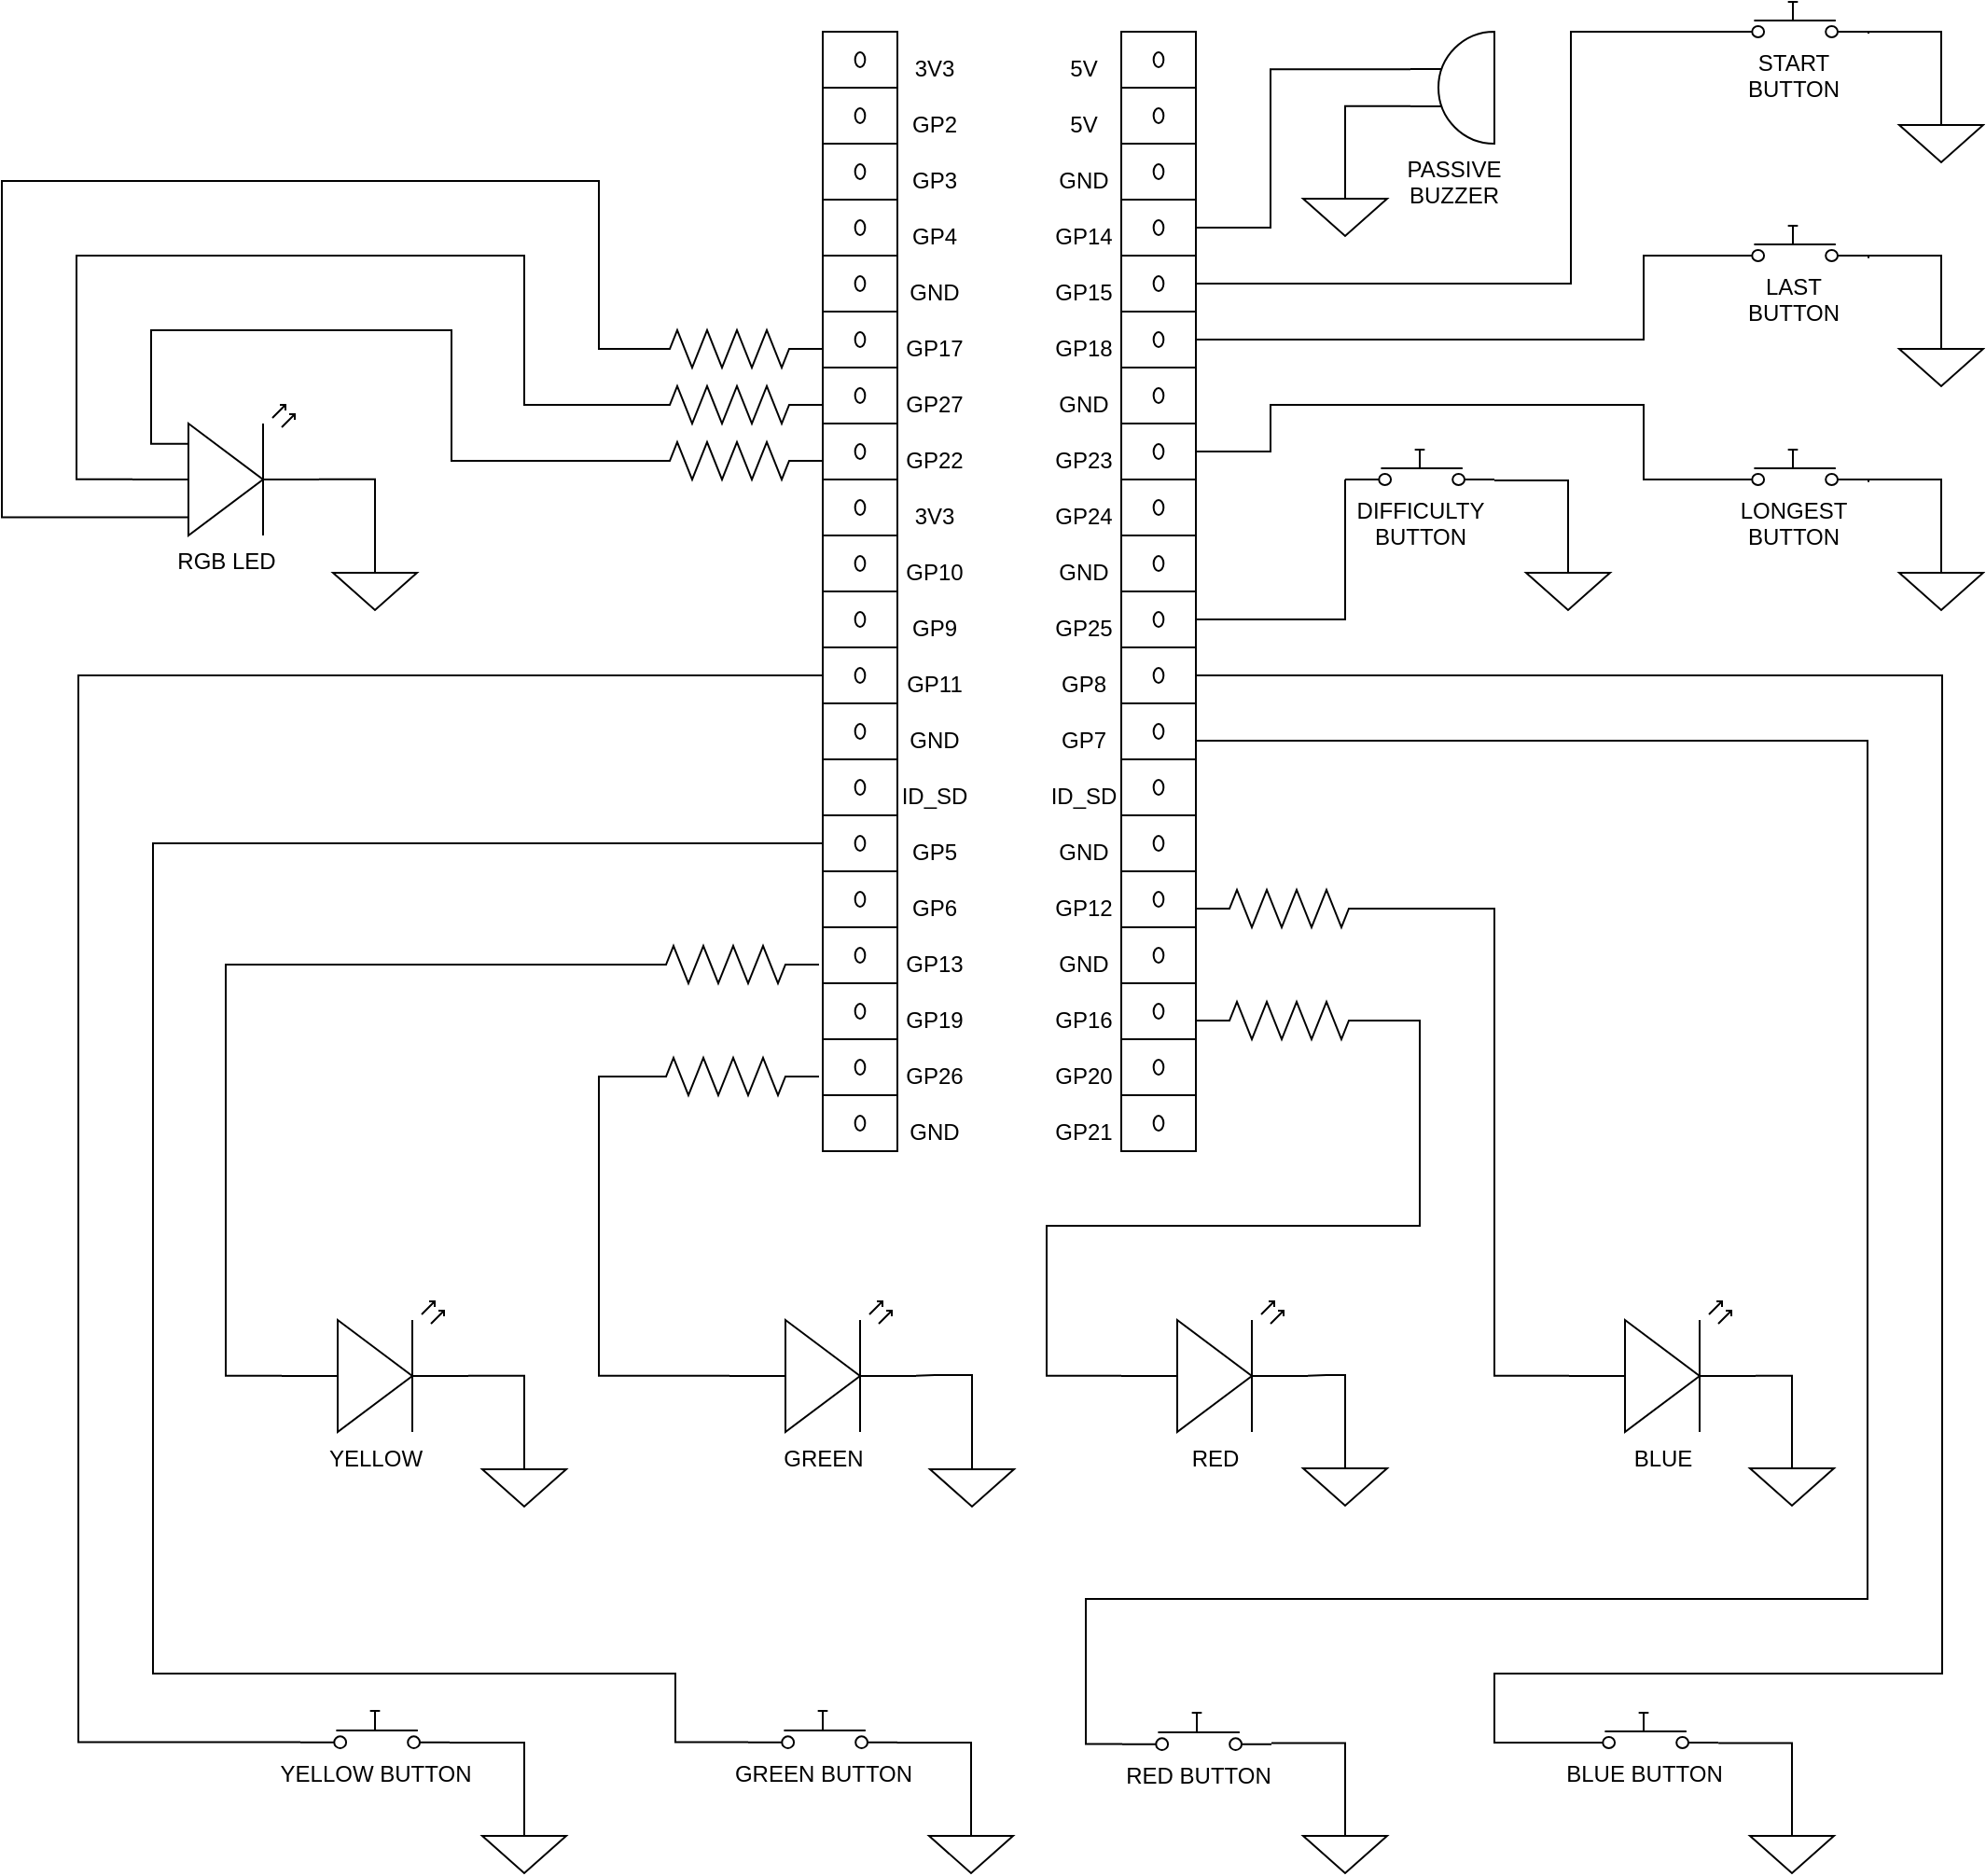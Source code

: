 <mxfile version="12.1.8" type="github" pages="1">
  <diagram id="KsGbzgoHT5X_Ue6g_nk4" name="Page-1">
    <mxGraphModel dx="2983" dy="2293" grid="1" gridSize="10" guides="1" tooltips="1" connect="1" arrows="1" fold="1" page="1" pageScale="1" pageWidth="850" pageHeight="1100" math="0" shadow="0">
      <root>
        <mxCell id="0"/>
        <mxCell id="1" parent="0"/>
        <mxCell id="Pd7MUSjjiSU6BdeKO4Gg-2" value="YELLOW" style="verticalLabelPosition=bottom;shadow=0;dashed=0;align=center;fillColor=#ffffff;html=1;verticalAlign=top;strokeWidth=1;shape=mxgraph.electrical.opto_electronics.led_2;pointerEvents=1;" vertex="1" parent="1">
          <mxGeometry x="-10" y="160.5" width="100" height="70" as="geometry"/>
        </mxCell>
        <mxCell id="Pd7MUSjjiSU6BdeKO4Gg-3" value="GREEN" style="verticalLabelPosition=bottom;shadow=0;dashed=0;align=center;fillColor=#ffffff;html=1;verticalAlign=top;strokeWidth=1;shape=mxgraph.electrical.opto_electronics.led_2;pointerEvents=1;" vertex="1" parent="1">
          <mxGeometry x="230" y="160.5" width="100" height="70" as="geometry"/>
        </mxCell>
        <mxCell id="Pd7MUSjjiSU6BdeKO4Gg-4" value="RED" style="verticalLabelPosition=bottom;shadow=0;dashed=0;align=center;fillColor=#ffffff;html=1;verticalAlign=top;strokeWidth=1;shape=mxgraph.electrical.opto_electronics.led_2;pointerEvents=1;" vertex="1" parent="1">
          <mxGeometry x="440" y="160.5" width="100" height="70" as="geometry"/>
        </mxCell>
        <mxCell id="Pd7MUSjjiSU6BdeKO4Gg-5" value="BLUE" style="verticalLabelPosition=bottom;shadow=0;dashed=0;align=center;fillColor=#ffffff;html=1;verticalAlign=top;strokeWidth=1;shape=mxgraph.electrical.opto_electronics.led_2;pointerEvents=1;" vertex="1" parent="1">
          <mxGeometry x="680" y="160.5" width="100" height="70" as="geometry"/>
        </mxCell>
        <mxCell id="Pd7MUSjjiSU6BdeKO4Gg-94" style="edgeStyle=orthogonalEdgeStyle;rounded=0;orthogonalLoop=1;jettySize=auto;html=1;entryX=0;entryY=0.875;entryDx=0;entryDy=0;entryPerimeter=0;endArrow=none;endFill=0;exitX=0;exitY=0.84;exitDx=0;exitDy=0;exitPerimeter=0;" edge="1" parent="1" source="Pd7MUSjjiSU6BdeKO4Gg-8" target="Pd7MUSjjiSU6BdeKO4Gg-21">
          <mxGeometry relative="1" as="geometry">
            <Array as="points">
              <mxPoint x="-119" y="397"/>
              <mxPoint x="-119" y="-175"/>
            </Array>
          </mxGeometry>
        </mxCell>
        <mxCell id="Pd7MUSjjiSU6BdeKO4Gg-8" value="YELLOW BUTTON" style="pointerEvents=1;verticalLabelPosition=bottom;shadow=0;dashed=0;align=center;fillColor=#ffffff;html=1;verticalAlign=top;strokeWidth=1;shape=mxgraph.electrical.electro-mechanical.push_switch_no;perimeterSpacing=0;backgroundOutline=0;resizeHeight=1;" vertex="1" parent="1">
          <mxGeometry y="380" width="80" height="20" as="geometry"/>
        </mxCell>
        <mxCell id="Pd7MUSjjiSU6BdeKO4Gg-10" value="RED BUTTON" style="pointerEvents=1;verticalLabelPosition=bottom;shadow=0;dashed=0;align=center;fillColor=#ffffff;html=1;verticalAlign=top;strokeWidth=1;shape=mxgraph.electrical.electro-mechanical.push_switch_no;" vertex="1" parent="1">
          <mxGeometry x="440.5" y="381" width="80" height="20" as="geometry"/>
        </mxCell>
        <mxCell id="Pd7MUSjjiSU6BdeKO4Gg-11" value="BLUE BUTTON" style="pointerEvents=1;verticalLabelPosition=bottom;shadow=0;dashed=0;align=center;fillColor=#ffffff;html=1;verticalAlign=top;strokeWidth=1;shape=mxgraph.electrical.electro-mechanical.push_switch_no;" vertex="1" parent="1">
          <mxGeometry x="680" y="381" width="80" height="19" as="geometry"/>
        </mxCell>
        <mxCell id="Pd7MUSjjiSU6BdeKO4Gg-14" value="" style="pointerEvents=1;verticalLabelPosition=bottom;shadow=0;dashed=0;align=center;fillColor=#ffffff;html=1;verticalAlign=top;strokeWidth=1;shape=mxgraph.electrical.miscellaneous.terminal_board;autosize=1;" vertex="1" parent="1">
          <mxGeometry x="280" y="-160" width="40" height="120" as="geometry"/>
        </mxCell>
        <mxCell id="Pd7MUSjjiSU6BdeKO4Gg-15" value="" style="pointerEvents=1;verticalLabelPosition=bottom;shadow=0;dashed=0;align=center;fillColor=#ffffff;html=1;verticalAlign=top;strokeWidth=1;shape=mxgraph.electrical.miscellaneous.terminal_board;autosize=1;" vertex="1" parent="1">
          <mxGeometry x="440" y="-40" width="40" height="120" as="geometry"/>
        </mxCell>
        <mxCell id="Pd7MUSjjiSU6BdeKO4Gg-104" style="edgeStyle=orthogonalEdgeStyle;rounded=0;orthogonalLoop=1;jettySize=auto;html=1;entryX=0;entryY=0.84;entryDx=0;entryDy=0;entryPerimeter=0;endArrow=none;endFill=0;" edge="1" parent="1" source="Pd7MUSjjiSU6BdeKO4Gg-16" target="Pd7MUSjjiSU6BdeKO4Gg-10">
          <mxGeometry relative="1" as="geometry">
            <Array as="points">
              <mxPoint x="840" y="-140"/>
              <mxPoint x="840" y="320"/>
              <mxPoint x="421" y="320"/>
              <mxPoint x="421" y="398"/>
            </Array>
          </mxGeometry>
        </mxCell>
        <mxCell id="Pd7MUSjjiSU6BdeKO4Gg-16" value="" style="pointerEvents=1;verticalLabelPosition=bottom;shadow=0;dashed=0;align=center;fillColor=#ffffff;html=1;verticalAlign=top;strokeWidth=1;shape=mxgraph.electrical.miscellaneous.terminal_board;autosize=1;" vertex="1" parent="1">
          <mxGeometry x="440" y="-160" width="40" height="120" as="geometry"/>
        </mxCell>
        <mxCell id="Pd7MUSjjiSU6BdeKO4Gg-17" value="" style="pointerEvents=1;verticalLabelPosition=bottom;shadow=0;dashed=0;align=center;fillColor=#ffffff;html=1;verticalAlign=top;strokeWidth=1;shape=mxgraph.electrical.miscellaneous.terminal_board;autosize=1;" vertex="1" parent="1">
          <mxGeometry x="280" y="-40" width="40" height="120" as="geometry"/>
        </mxCell>
        <mxCell id="Pd7MUSjjiSU6BdeKO4Gg-18" value="" style="pointerEvents=1;verticalLabelPosition=bottom;shadow=0;dashed=0;align=center;fillColor=#ffffff;html=1;verticalAlign=top;strokeWidth=1;shape=mxgraph.electrical.miscellaneous.terminal_board;autosize=1;" vertex="1" parent="1">
          <mxGeometry x="280" y="-400" width="40" height="120" as="geometry"/>
        </mxCell>
        <mxCell id="Pd7MUSjjiSU6BdeKO4Gg-105" style="edgeStyle=orthogonalEdgeStyle;rounded=0;orthogonalLoop=1;jettySize=auto;html=1;entryX=0;entryY=0.84;entryDx=0;entryDy=0;entryPerimeter=0;endArrow=none;endFill=0;exitX=1;exitY=0.875;exitDx=0;exitDy=0;exitPerimeter=0;" edge="1" parent="1" source="Pd7MUSjjiSU6BdeKO4Gg-19" target="Pd7MUSjjiSU6BdeKO4Gg-11">
          <mxGeometry relative="1" as="geometry">
            <Array as="points">
              <mxPoint x="880" y="-175"/>
              <mxPoint x="880" y="360"/>
              <mxPoint x="640" y="360"/>
              <mxPoint x="640" y="397"/>
            </Array>
          </mxGeometry>
        </mxCell>
        <mxCell id="Pd7MUSjjiSU6BdeKO4Gg-19" value="" style="pointerEvents=1;verticalLabelPosition=bottom;shadow=0;dashed=0;align=center;fillColor=#ffffff;html=1;verticalAlign=top;strokeWidth=1;shape=mxgraph.electrical.miscellaneous.terminal_board;autosize=1;" vertex="1" parent="1">
          <mxGeometry x="440" y="-280" width="40" height="120" as="geometry"/>
        </mxCell>
        <mxCell id="Pd7MUSjjiSU6BdeKO4Gg-125" style="edgeStyle=orthogonalEdgeStyle;rounded=0;orthogonalLoop=1;jettySize=auto;html=1;entryX=0;entryY=0.84;entryDx=0;entryDy=0;entryPerimeter=0;endArrow=none;endFill=0;exitX=1;exitY=0.625;exitDx=0;exitDy=0;exitPerimeter=0;" edge="1" parent="1" source="Pd7MUSjjiSU6BdeKO4Gg-19" target="Pd7MUSjjiSU6BdeKO4Gg-122">
          <mxGeometry relative="1" as="geometry">
            <mxPoint x="480" y="-210" as="sourcePoint"/>
            <Array as="points">
              <mxPoint x="560" y="-205"/>
            </Array>
          </mxGeometry>
        </mxCell>
        <mxCell id="Pd7MUSjjiSU6BdeKO4Gg-145" style="edgeStyle=orthogonalEdgeStyle;rounded=0;orthogonalLoop=1;jettySize=auto;html=1;entryX=0;entryY=0.84;entryDx=0;entryDy=0;entryPerimeter=0;endArrow=none;endFill=0;exitX=1;exitY=0.375;exitDx=0;exitDy=0;exitPerimeter=0;" edge="1" parent="1" source="Pd7MUSjjiSU6BdeKO4Gg-20" target="Pd7MUSjjiSU6BdeKO4Gg-137">
          <mxGeometry relative="1" as="geometry">
            <Array as="points">
              <mxPoint x="720" y="-355"/>
              <mxPoint x="720" y="-400"/>
            </Array>
          </mxGeometry>
        </mxCell>
        <mxCell id="Pd7MUSjjiSU6BdeKO4Gg-146" style="edgeStyle=orthogonalEdgeStyle;rounded=0;orthogonalLoop=1;jettySize=auto;html=1;entryX=0.125;entryY=0.842;entryDx=0;entryDy=0;entryPerimeter=0;endArrow=none;endFill=0;exitX=1;exitY=0.875;exitDx=0;exitDy=0;exitPerimeter=0;" edge="1" parent="1" source="Pd7MUSjjiSU6BdeKO4Gg-20" target="Pd7MUSjjiSU6BdeKO4Gg-140">
          <mxGeometry relative="1" as="geometry">
            <Array as="points">
              <mxPoint x="520" y="-295"/>
              <mxPoint x="520" y="-320"/>
              <mxPoint x="720" y="-320"/>
              <mxPoint x="720" y="-280"/>
            </Array>
          </mxGeometry>
        </mxCell>
        <mxCell id="Pd7MUSjjiSU6BdeKO4Gg-20" value="" style="pointerEvents=1;verticalLabelPosition=bottom;shadow=0;dashed=0;align=center;fillColor=#ffffff;html=1;verticalAlign=top;strokeWidth=1;shape=mxgraph.electrical.miscellaneous.terminal_board;autosize=1;" vertex="1" parent="1">
          <mxGeometry x="440" y="-400" width="40" height="120" as="geometry"/>
        </mxCell>
        <mxCell id="Pd7MUSjjiSU6BdeKO4Gg-21" value="" style="pointerEvents=1;verticalLabelPosition=bottom;shadow=0;dashed=0;align=center;fillColor=#ffffff;html=1;verticalAlign=top;strokeWidth=1;shape=mxgraph.electrical.miscellaneous.terminal_board;autosize=1;" vertex="1" parent="1">
          <mxGeometry x="280" y="-280" width="40" height="120" as="geometry"/>
        </mxCell>
        <mxCell id="Pd7MUSjjiSU6BdeKO4Gg-22" value="" style="pointerEvents=1;verticalLabelPosition=bottom;shadow=0;dashed=0;align=center;fillColor=#ffffff;html=1;verticalAlign=top;strokeWidth=1;shape=mxgraph.electrical.miscellaneous.terminal_board;autosize=1;" vertex="1" parent="1">
          <mxGeometry x="280" y="-520" width="40" height="120" as="geometry"/>
        </mxCell>
        <mxCell id="Pd7MUSjjiSU6BdeKO4Gg-23" value="" style="pointerEvents=1;verticalLabelPosition=bottom;shadow=0;dashed=0;align=center;fillColor=#ffffff;html=1;verticalAlign=top;strokeWidth=1;shape=mxgraph.electrical.miscellaneous.terminal_board;autosize=1;" vertex="1" parent="1">
          <mxGeometry x="440" y="-520" width="40" height="120" as="geometry"/>
        </mxCell>
        <mxCell id="Pd7MUSjjiSU6BdeKO4Gg-24" value="3V3" style="text;html=1;strokeColor=none;fillColor=none;align=center;verticalAlign=middle;whiteSpace=wrap;rounded=0;" vertex="1" parent="1">
          <mxGeometry x="320" y="-510" width="40" height="20" as="geometry"/>
        </mxCell>
        <mxCell id="Pd7MUSjjiSU6BdeKO4Gg-25" value="&lt;div&gt;GP2&lt;/div&gt;" style="text;html=1;strokeColor=none;fillColor=none;align=center;verticalAlign=middle;whiteSpace=wrap;rounded=0;" vertex="1" parent="1">
          <mxGeometry x="320" y="-480" width="40" height="20" as="geometry"/>
        </mxCell>
        <mxCell id="Pd7MUSjjiSU6BdeKO4Gg-26" value="&lt;div&gt;GP3&lt;/div&gt;" style="text;html=1;strokeColor=none;fillColor=none;align=center;verticalAlign=middle;whiteSpace=wrap;rounded=0;" vertex="1" parent="1">
          <mxGeometry x="320" y="-450" width="40" height="20" as="geometry"/>
        </mxCell>
        <mxCell id="Pd7MUSjjiSU6BdeKO4Gg-27" value="5V" style="text;html=1;strokeColor=none;fillColor=none;align=center;verticalAlign=middle;whiteSpace=wrap;rounded=0;" vertex="1" parent="1">
          <mxGeometry x="400" y="-510" width="40" height="20" as="geometry"/>
        </mxCell>
        <mxCell id="Pd7MUSjjiSU6BdeKO4Gg-28" value="5V" style="text;html=1;strokeColor=none;fillColor=none;align=center;verticalAlign=middle;whiteSpace=wrap;rounded=0;" vertex="1" parent="1">
          <mxGeometry x="400" y="-480" width="40" height="20" as="geometry"/>
        </mxCell>
        <mxCell id="Pd7MUSjjiSU6BdeKO4Gg-29" value="GND" style="text;html=1;strokeColor=none;fillColor=none;align=center;verticalAlign=middle;whiteSpace=wrap;rounded=0;" vertex="1" parent="1">
          <mxGeometry x="400" y="-450" width="40" height="20" as="geometry"/>
        </mxCell>
        <mxCell id="Pd7MUSjjiSU6BdeKO4Gg-30" value="&lt;div&gt;GP14&lt;/div&gt;" style="text;html=1;strokeColor=none;fillColor=none;align=center;verticalAlign=middle;whiteSpace=wrap;rounded=0;" vertex="1" parent="1">
          <mxGeometry x="400" y="-420" width="40" height="20" as="geometry"/>
        </mxCell>
        <mxCell id="Pd7MUSjjiSU6BdeKO4Gg-31" value="&lt;div&gt;GP4&lt;/div&gt;" style="text;html=1;strokeColor=none;fillColor=none;align=center;verticalAlign=middle;whiteSpace=wrap;rounded=0;" vertex="1" parent="1">
          <mxGeometry x="320" y="-420" width="40" height="20" as="geometry"/>
        </mxCell>
        <mxCell id="Pd7MUSjjiSU6BdeKO4Gg-32" value="GND" style="text;html=1;strokeColor=none;fillColor=none;align=center;verticalAlign=middle;whiteSpace=wrap;rounded=0;" vertex="1" parent="1">
          <mxGeometry x="320" y="-390" width="40" height="20" as="geometry"/>
        </mxCell>
        <mxCell id="Pd7MUSjjiSU6BdeKO4Gg-33" value="&lt;div&gt;GP15&lt;/div&gt;" style="text;html=1;strokeColor=none;fillColor=none;align=center;verticalAlign=middle;whiteSpace=wrap;rounded=0;" vertex="1" parent="1">
          <mxGeometry x="400" y="-390" width="40" height="20" as="geometry"/>
        </mxCell>
        <mxCell id="Pd7MUSjjiSU6BdeKO4Gg-34" value="&lt;div&gt;GP18&lt;/div&gt;" style="text;html=1;strokeColor=none;fillColor=none;align=center;verticalAlign=middle;whiteSpace=wrap;rounded=0;" vertex="1" parent="1">
          <mxGeometry x="400" y="-360" width="40" height="20" as="geometry"/>
        </mxCell>
        <mxCell id="Pd7MUSjjiSU6BdeKO4Gg-35" value="GND" style="text;html=1;strokeColor=none;fillColor=none;align=center;verticalAlign=middle;whiteSpace=wrap;rounded=0;" vertex="1" parent="1">
          <mxGeometry x="400" y="-330" width="40" height="20" as="geometry"/>
        </mxCell>
        <mxCell id="Pd7MUSjjiSU6BdeKO4Gg-36" value="&lt;div&gt;GP22&lt;/div&gt;" style="text;html=1;strokeColor=none;fillColor=none;align=center;verticalAlign=middle;whiteSpace=wrap;rounded=0;" vertex="1" parent="1">
          <mxGeometry x="320" y="-300" width="40" height="20" as="geometry"/>
        </mxCell>
        <mxCell id="Pd7MUSjjiSU6BdeKO4Gg-37" value="&lt;div&gt;GP17&lt;/div&gt;" style="text;html=1;strokeColor=none;fillColor=none;align=center;verticalAlign=middle;whiteSpace=wrap;rounded=0;" vertex="1" parent="1">
          <mxGeometry x="320" y="-360" width="40" height="20" as="geometry"/>
        </mxCell>
        <mxCell id="Pd7MUSjjiSU6BdeKO4Gg-38" value="&lt;div&gt;GP27&lt;/div&gt;" style="text;html=1;strokeColor=none;fillColor=none;align=center;verticalAlign=middle;whiteSpace=wrap;rounded=0;" vertex="1" parent="1">
          <mxGeometry x="320" y="-330" width="40" height="20" as="geometry"/>
        </mxCell>
        <mxCell id="Pd7MUSjjiSU6BdeKO4Gg-39" value="3V3" style="text;html=1;strokeColor=none;fillColor=none;align=center;verticalAlign=middle;whiteSpace=wrap;rounded=0;" vertex="1" parent="1">
          <mxGeometry x="320" y="-270" width="40" height="20" as="geometry"/>
        </mxCell>
        <mxCell id="Pd7MUSjjiSU6BdeKO4Gg-40" value="GND" style="text;html=1;strokeColor=none;fillColor=none;align=center;verticalAlign=middle;whiteSpace=wrap;rounded=0;" vertex="1" parent="1">
          <mxGeometry x="400" y="-240" width="40" height="20" as="geometry"/>
        </mxCell>
        <mxCell id="Pd7MUSjjiSU6BdeKO4Gg-41" value="&lt;div&gt;GP23&lt;/div&gt;" style="text;html=1;strokeColor=none;fillColor=none;align=center;verticalAlign=middle;whiteSpace=wrap;rounded=0;" vertex="1" parent="1">
          <mxGeometry x="400" y="-300" width="40" height="20" as="geometry"/>
        </mxCell>
        <mxCell id="Pd7MUSjjiSU6BdeKO4Gg-42" value="&lt;div&gt;GP24&lt;/div&gt;" style="text;html=1;strokeColor=none;fillColor=none;align=center;verticalAlign=middle;whiteSpace=wrap;rounded=0;" vertex="1" parent="1">
          <mxGeometry x="400" y="-270" width="40" height="20" as="geometry"/>
        </mxCell>
        <mxCell id="Pd7MUSjjiSU6BdeKO4Gg-44" value="&lt;div&gt;GP10&lt;/div&gt;" style="text;html=1;strokeColor=none;fillColor=none;align=center;verticalAlign=middle;whiteSpace=wrap;rounded=0;" vertex="1" parent="1">
          <mxGeometry x="320" y="-240" width="40" height="20" as="geometry"/>
        </mxCell>
        <mxCell id="Pd7MUSjjiSU6BdeKO4Gg-45" value="&lt;div&gt;GP9&lt;/div&gt;" style="text;html=1;strokeColor=none;fillColor=none;align=center;verticalAlign=middle;whiteSpace=wrap;rounded=0;" vertex="1" parent="1">
          <mxGeometry x="320" y="-210" width="40" height="20" as="geometry"/>
        </mxCell>
        <mxCell id="Pd7MUSjjiSU6BdeKO4Gg-46" value="&lt;div&gt;GP11&lt;/div&gt;" style="text;html=1;strokeColor=none;fillColor=none;align=center;verticalAlign=middle;whiteSpace=wrap;rounded=0;" vertex="1" parent="1">
          <mxGeometry x="320" y="-180" width="40" height="20" as="geometry"/>
        </mxCell>
        <mxCell id="Pd7MUSjjiSU6BdeKO4Gg-47" value="&lt;div&gt;GP25&lt;/div&gt;" style="text;html=1;strokeColor=none;fillColor=none;align=center;verticalAlign=middle;whiteSpace=wrap;rounded=0;" vertex="1" parent="1">
          <mxGeometry x="400" y="-210" width="40" height="20" as="geometry"/>
        </mxCell>
        <mxCell id="Pd7MUSjjiSU6BdeKO4Gg-48" value="&lt;div&gt;GP8&lt;/div&gt;" style="text;html=1;strokeColor=none;fillColor=none;align=center;verticalAlign=middle;whiteSpace=wrap;rounded=0;" vertex="1" parent="1">
          <mxGeometry x="400" y="-180" width="40" height="20" as="geometry"/>
        </mxCell>
        <mxCell id="Pd7MUSjjiSU6BdeKO4Gg-49" value="&lt;div&gt;GP7&lt;/div&gt;" style="text;html=1;strokeColor=none;fillColor=none;align=center;verticalAlign=middle;whiteSpace=wrap;rounded=0;" vertex="1" parent="1">
          <mxGeometry x="400" y="-150" width="40" height="20" as="geometry"/>
        </mxCell>
        <mxCell id="Pd7MUSjjiSU6BdeKO4Gg-50" value="GND" style="text;html=1;strokeColor=none;fillColor=none;align=center;verticalAlign=middle;whiteSpace=wrap;rounded=0;" vertex="1" parent="1">
          <mxGeometry x="320" y="-150" width="40" height="20" as="geometry"/>
        </mxCell>
        <mxCell id="Pd7MUSjjiSU6BdeKO4Gg-51" value="ID_SD" style="text;html=1;strokeColor=none;fillColor=none;align=center;verticalAlign=middle;whiteSpace=wrap;rounded=0;" vertex="1" parent="1">
          <mxGeometry x="320" y="-120" width="40" height="20" as="geometry"/>
        </mxCell>
        <mxCell id="Pd7MUSjjiSU6BdeKO4Gg-52" value="ID_SD" style="text;html=1;strokeColor=none;fillColor=none;align=center;verticalAlign=middle;whiteSpace=wrap;rounded=0;" vertex="1" parent="1">
          <mxGeometry x="400" y="-120" width="40" height="20" as="geometry"/>
        </mxCell>
        <mxCell id="Pd7MUSjjiSU6BdeKO4Gg-53" value="GND" style="text;html=1;strokeColor=none;fillColor=none;align=center;verticalAlign=middle;whiteSpace=wrap;rounded=0;" vertex="1" parent="1">
          <mxGeometry x="400" y="-90" width="40" height="20" as="geometry"/>
        </mxCell>
        <mxCell id="Pd7MUSjjiSU6BdeKO4Gg-54" value="GND" style="text;html=1;strokeColor=none;fillColor=none;align=center;verticalAlign=middle;whiteSpace=wrap;rounded=0;" vertex="1" parent="1">
          <mxGeometry x="400" y="-30" width="40" height="20" as="geometry"/>
        </mxCell>
        <mxCell id="Pd7MUSjjiSU6BdeKO4Gg-55" value="GND" style="text;html=1;strokeColor=none;fillColor=none;align=center;verticalAlign=middle;whiteSpace=wrap;rounded=0;" vertex="1" parent="1">
          <mxGeometry x="320" y="60" width="40" height="20" as="geometry"/>
        </mxCell>
        <mxCell id="Pd7MUSjjiSU6BdeKO4Gg-56" value="&lt;div&gt;GP5&lt;/div&gt;" style="text;html=1;strokeColor=none;fillColor=none;align=center;verticalAlign=middle;whiteSpace=wrap;rounded=0;" vertex="1" parent="1">
          <mxGeometry x="320" y="-90" width="40" height="20" as="geometry"/>
        </mxCell>
        <mxCell id="Pd7MUSjjiSU6BdeKO4Gg-57" value="&lt;div&gt;GP6&lt;/div&gt;" style="text;html=1;strokeColor=none;fillColor=none;align=center;verticalAlign=middle;whiteSpace=wrap;rounded=0;" vertex="1" parent="1">
          <mxGeometry x="320" y="-60" width="40" height="20" as="geometry"/>
        </mxCell>
        <mxCell id="Pd7MUSjjiSU6BdeKO4Gg-58" value="&lt;div&gt;GP13&lt;/div&gt;" style="text;html=1;strokeColor=none;fillColor=none;align=center;verticalAlign=middle;whiteSpace=wrap;rounded=0;" vertex="1" parent="1">
          <mxGeometry x="320" y="-30" width="40" height="20" as="geometry"/>
        </mxCell>
        <mxCell id="Pd7MUSjjiSU6BdeKO4Gg-59" value="&lt;div&gt;GP12&lt;/div&gt;" style="text;html=1;strokeColor=none;fillColor=none;align=center;verticalAlign=middle;whiteSpace=wrap;rounded=0;" vertex="1" parent="1">
          <mxGeometry x="400" y="-60" width="40" height="20" as="geometry"/>
        </mxCell>
        <mxCell id="Pd7MUSjjiSU6BdeKO4Gg-60" value="&lt;div&gt;GP19&lt;/div&gt;" style="text;html=1;strokeColor=none;fillColor=none;align=center;verticalAlign=middle;whiteSpace=wrap;rounded=0;" vertex="1" parent="1">
          <mxGeometry x="320" width="40" height="20" as="geometry"/>
        </mxCell>
        <mxCell id="Pd7MUSjjiSU6BdeKO4Gg-61" value="&lt;div&gt;GP26&lt;/div&gt;" style="text;html=1;strokeColor=none;fillColor=none;align=center;verticalAlign=middle;whiteSpace=wrap;rounded=0;" vertex="1" parent="1">
          <mxGeometry x="320" y="30" width="40" height="20" as="geometry"/>
        </mxCell>
        <mxCell id="Pd7MUSjjiSU6BdeKO4Gg-62" value="&lt;div&gt;GP16&lt;/div&gt;" style="text;html=1;strokeColor=none;fillColor=none;align=center;verticalAlign=middle;whiteSpace=wrap;rounded=0;" vertex="1" parent="1">
          <mxGeometry x="400" width="40" height="20" as="geometry"/>
        </mxCell>
        <mxCell id="Pd7MUSjjiSU6BdeKO4Gg-63" value="&lt;div&gt;GP20&lt;/div&gt;" style="text;html=1;strokeColor=none;fillColor=none;align=center;verticalAlign=middle;whiteSpace=wrap;rounded=0;" vertex="1" parent="1">
          <mxGeometry x="400" y="30" width="40" height="20" as="geometry"/>
        </mxCell>
        <mxCell id="Pd7MUSjjiSU6BdeKO4Gg-64" value="&lt;div&gt;GP21&lt;/div&gt;" style="text;html=1;strokeColor=none;fillColor=none;align=center;verticalAlign=middle;whiteSpace=wrap;rounded=0;" vertex="1" parent="1">
          <mxGeometry x="400" y="60" width="40" height="20" as="geometry"/>
        </mxCell>
        <mxCell id="Pd7MUSjjiSU6BdeKO4Gg-90" style="edgeStyle=orthogonalEdgeStyle;rounded=0;orthogonalLoop=1;jettySize=auto;html=1;entryX=0;entryY=0.57;entryDx=0;entryDy=0;entryPerimeter=0;endArrow=none;endFill=0;" edge="1" parent="1" source="Pd7MUSjjiSU6BdeKO4Gg-65" target="Pd7MUSjjiSU6BdeKO4Gg-3">
          <mxGeometry relative="1" as="geometry">
            <Array as="points">
              <mxPoint x="160" y="40"/>
              <mxPoint x="160" y="200"/>
            </Array>
          </mxGeometry>
        </mxCell>
        <mxCell id="Pd7MUSjjiSU6BdeKO4Gg-65" value="" style="pointerEvents=1;verticalLabelPosition=bottom;shadow=0;dashed=0;align=center;fillColor=#ffffff;html=1;verticalAlign=top;strokeWidth=1;shape=mxgraph.electrical.resistors.resistor_2;" vertex="1" parent="1">
          <mxGeometry x="178" y="30" width="100" height="20" as="geometry"/>
        </mxCell>
        <mxCell id="Pd7MUSjjiSU6BdeKO4Gg-92" style="edgeStyle=orthogonalEdgeStyle;rounded=0;orthogonalLoop=1;jettySize=auto;html=1;entryX=0;entryY=0.57;entryDx=0;entryDy=0;entryPerimeter=0;endArrow=none;endFill=0;" edge="1" parent="1" source="Pd7MUSjjiSU6BdeKO4Gg-66" target="Pd7MUSjjiSU6BdeKO4Gg-2">
          <mxGeometry relative="1" as="geometry">
            <Array as="points">
              <mxPoint x="-40" y="-20"/>
              <mxPoint x="-40" y="200"/>
            </Array>
          </mxGeometry>
        </mxCell>
        <mxCell id="Pd7MUSjjiSU6BdeKO4Gg-66" value="" style="pointerEvents=1;verticalLabelPosition=bottom;shadow=0;dashed=0;align=center;fillColor=#ffffff;html=1;verticalAlign=top;strokeWidth=1;shape=mxgraph.electrical.resistors.resistor_2;" vertex="1" parent="1">
          <mxGeometry x="178" y="-30" width="100" height="20" as="geometry"/>
        </mxCell>
        <mxCell id="Pd7MUSjjiSU6BdeKO4Gg-101" style="edgeStyle=orthogonalEdgeStyle;rounded=0;orthogonalLoop=1;jettySize=auto;html=1;entryX=0;entryY=0.57;entryDx=0;entryDy=0;entryPerimeter=0;endArrow=none;endFill=0;" edge="1" parent="1" source="Pd7MUSjjiSU6BdeKO4Gg-67" target="Pd7MUSjjiSU6BdeKO4Gg-5">
          <mxGeometry relative="1" as="geometry">
            <Array as="points">
              <mxPoint x="640" y="-50"/>
              <mxPoint x="640" y="200"/>
            </Array>
          </mxGeometry>
        </mxCell>
        <mxCell id="Pd7MUSjjiSU6BdeKO4Gg-67" value="" style="pointerEvents=1;verticalLabelPosition=bottom;shadow=0;dashed=0;align=center;fillColor=#ffffff;html=1;verticalAlign=top;strokeWidth=1;shape=mxgraph.electrical.resistors.resistor_2;" vertex="1" parent="1">
          <mxGeometry x="480" y="-60" width="100" height="20" as="geometry"/>
        </mxCell>
        <mxCell id="Pd7MUSjjiSU6BdeKO4Gg-100" style="edgeStyle=orthogonalEdgeStyle;rounded=0;orthogonalLoop=1;jettySize=auto;html=1;entryX=0;entryY=0.57;entryDx=0;entryDy=0;entryPerimeter=0;endArrow=none;endFill=0;exitX=1;exitY=0.5;exitDx=0;exitDy=0;exitPerimeter=0;" edge="1" parent="1" source="Pd7MUSjjiSU6BdeKO4Gg-68" target="Pd7MUSjjiSU6BdeKO4Gg-4">
          <mxGeometry relative="1" as="geometry">
            <Array as="points">
              <mxPoint x="600" y="10"/>
              <mxPoint x="600" y="120"/>
              <mxPoint x="400" y="120"/>
              <mxPoint x="400" y="200"/>
            </Array>
          </mxGeometry>
        </mxCell>
        <mxCell id="Pd7MUSjjiSU6BdeKO4Gg-68" value="" style="pointerEvents=1;verticalLabelPosition=bottom;shadow=0;dashed=0;align=center;fillColor=#ffffff;html=1;verticalAlign=top;strokeWidth=1;shape=mxgraph.electrical.resistors.resistor_2;" vertex="1" parent="1">
          <mxGeometry x="480" width="100" height="20" as="geometry"/>
        </mxCell>
        <mxCell id="Pd7MUSjjiSU6BdeKO4Gg-70" style="edgeStyle=orthogonalEdgeStyle;rounded=0;orthogonalLoop=1;jettySize=auto;html=1;endArrow=none;endFill=0;entryX=1;entryY=0.57;entryDx=0;entryDy=0;entryPerimeter=0;" edge="1" parent="1" source="Pd7MUSjjiSU6BdeKO4Gg-69" target="Pd7MUSjjiSU6BdeKO4Gg-3">
          <mxGeometry relative="1" as="geometry">
            <mxPoint x="340" y="200" as="targetPoint"/>
            <Array as="points">
              <mxPoint x="360" y="200"/>
              <mxPoint x="340" y="200"/>
            </Array>
          </mxGeometry>
        </mxCell>
        <mxCell id="Pd7MUSjjiSU6BdeKO4Gg-69" value="" style="pointerEvents=1;verticalLabelPosition=bottom;shadow=0;dashed=0;align=center;fillColor=#ffffff;html=1;verticalAlign=top;strokeWidth=1;shape=mxgraph.electrical.signal_sources.signal_ground;" vertex="1" parent="1">
          <mxGeometry x="337.5" y="240.5" width="45" height="30" as="geometry"/>
        </mxCell>
        <mxCell id="Pd7MUSjjiSU6BdeKO4Gg-71" style="edgeStyle=orthogonalEdgeStyle;rounded=0;orthogonalLoop=1;jettySize=auto;html=1;entryX=1;entryY=0.57;entryDx=0;entryDy=0;entryPerimeter=0;endArrow=none;endFill=0;" edge="1" source="Pd7MUSjjiSU6BdeKO4Gg-72" parent="1" target="Pd7MUSjjiSU6BdeKO4Gg-2">
          <mxGeometry relative="1" as="geometry">
            <mxPoint x="79.941" y="200.676" as="targetPoint"/>
            <Array as="points">
              <mxPoint x="120" y="200"/>
            </Array>
          </mxGeometry>
        </mxCell>
        <mxCell id="Pd7MUSjjiSU6BdeKO4Gg-72" value="" style="pointerEvents=1;verticalLabelPosition=bottom;shadow=0;dashed=0;align=center;fillColor=#ffffff;html=1;verticalAlign=top;strokeWidth=1;shape=mxgraph.electrical.signal_sources.signal_ground;" vertex="1" parent="1">
          <mxGeometry x="97.5" y="240.5" width="45" height="30" as="geometry"/>
        </mxCell>
        <mxCell id="Pd7MUSjjiSU6BdeKO4Gg-73" style="edgeStyle=orthogonalEdgeStyle;rounded=0;orthogonalLoop=1;jettySize=auto;html=1;endArrow=none;endFill=0;entryX=1;entryY=0.57;entryDx=0;entryDy=0;entryPerimeter=0;" edge="1" source="Pd7MUSjjiSU6BdeKO4Gg-74" parent="1" target="Pd7MUSjjiSU6BdeKO4Gg-4">
          <mxGeometry relative="1" as="geometry">
            <mxPoint x="550" y="210" as="targetPoint"/>
            <Array as="points">
              <mxPoint x="560" y="200"/>
              <mxPoint x="550" y="200"/>
            </Array>
          </mxGeometry>
        </mxCell>
        <mxCell id="Pd7MUSjjiSU6BdeKO4Gg-74" value="" style="pointerEvents=1;verticalLabelPosition=bottom;shadow=0;dashed=0;align=center;fillColor=#ffffff;html=1;verticalAlign=top;strokeWidth=1;shape=mxgraph.electrical.signal_sources.signal_ground;" vertex="1" parent="1">
          <mxGeometry x="537.5" y="240" width="45" height="30" as="geometry"/>
        </mxCell>
        <mxCell id="Pd7MUSjjiSU6BdeKO4Gg-75" style="edgeStyle=orthogonalEdgeStyle;rounded=0;orthogonalLoop=1;jettySize=auto;html=1;endArrow=none;endFill=0;" edge="1" source="Pd7MUSjjiSU6BdeKO4Gg-76" parent="1">
          <mxGeometry relative="1" as="geometry">
            <mxPoint x="80" y="397" as="targetPoint"/>
            <Array as="points">
              <mxPoint x="120" y="397"/>
            </Array>
          </mxGeometry>
        </mxCell>
        <mxCell id="Pd7MUSjjiSU6BdeKO4Gg-76" value="" style="pointerEvents=1;verticalLabelPosition=bottom;shadow=0;dashed=0;align=center;fillColor=#ffffff;html=1;verticalAlign=top;strokeWidth=1;shape=mxgraph.electrical.signal_sources.signal_ground;" vertex="1" parent="1">
          <mxGeometry x="97.5" y="437" width="45" height="30" as="geometry"/>
        </mxCell>
        <mxCell id="Pd7MUSjjiSU6BdeKO4Gg-93" style="edgeStyle=orthogonalEdgeStyle;rounded=0;orthogonalLoop=1;jettySize=auto;html=1;exitX=0;exitY=0.84;exitDx=0;exitDy=0;exitPerimeter=0;entryX=0;entryY=0.625;entryDx=0;entryDy=0;entryPerimeter=0;endArrow=none;endFill=0;" edge="1" parent="1" source="Pd7MUSjjiSU6BdeKO4Gg-82" target="Pd7MUSjjiSU6BdeKO4Gg-14">
          <mxGeometry relative="1" as="geometry">
            <Array as="points">
              <mxPoint x="201" y="397"/>
              <mxPoint x="201" y="360"/>
              <mxPoint x="-79" y="360"/>
              <mxPoint x="-79" y="-85"/>
            </Array>
          </mxGeometry>
        </mxCell>
        <mxCell id="Pd7MUSjjiSU6BdeKO4Gg-82" value="GREEN BUTTON" style="pointerEvents=1;verticalLabelPosition=bottom;shadow=0;dashed=0;align=center;fillColor=#ffffff;html=1;verticalAlign=top;strokeWidth=1;shape=mxgraph.electrical.electro-mechanical.push_switch_no;" vertex="1" parent="1">
          <mxGeometry x="240" y="380" width="80" height="20" as="geometry"/>
        </mxCell>
        <mxCell id="Pd7MUSjjiSU6BdeKO4Gg-83" style="edgeStyle=orthogonalEdgeStyle;rounded=0;orthogonalLoop=1;jettySize=auto;html=1;endArrow=none;endFill=0;" edge="1" source="Pd7MUSjjiSU6BdeKO4Gg-84" parent="1">
          <mxGeometry relative="1" as="geometry">
            <mxPoint x="319.738" y="397" as="targetPoint"/>
            <Array as="points">
              <mxPoint x="359" y="397"/>
            </Array>
          </mxGeometry>
        </mxCell>
        <mxCell id="Pd7MUSjjiSU6BdeKO4Gg-84" value="" style="pointerEvents=1;verticalLabelPosition=bottom;shadow=0;dashed=0;align=center;fillColor=#ffffff;html=1;verticalAlign=top;strokeWidth=1;shape=mxgraph.electrical.signal_sources.signal_ground;" vertex="1" parent="1">
          <mxGeometry x="337" y="437" width="45" height="30" as="geometry"/>
        </mxCell>
        <mxCell id="Pd7MUSjjiSU6BdeKO4Gg-95" value="" style="pointerEvents=1;verticalLabelPosition=bottom;shadow=0;dashed=0;align=center;fillColor=#ffffff;html=1;verticalAlign=top;strokeWidth=1;shape=mxgraph.electrical.signal_sources.signal_ground;" vertex="1" parent="1">
          <mxGeometry x="537.5" y="437" width="45" height="30" as="geometry"/>
        </mxCell>
        <mxCell id="Pd7MUSjjiSU6BdeKO4Gg-96" style="edgeStyle=orthogonalEdgeStyle;rounded=0;orthogonalLoop=1;jettySize=auto;html=1;endArrow=none;endFill=0;" edge="1" source="Pd7MUSjjiSU6BdeKO4Gg-95" parent="1">
          <mxGeometry relative="1" as="geometry">
            <mxPoint x="520.5" y="397.286" as="targetPoint"/>
            <Array as="points">
              <mxPoint x="559.5" y="397"/>
            </Array>
          </mxGeometry>
        </mxCell>
        <mxCell id="Pd7MUSjjiSU6BdeKO4Gg-98" value="" style="pointerEvents=1;verticalLabelPosition=bottom;shadow=0;dashed=0;align=center;fillColor=#ffffff;html=1;verticalAlign=top;strokeWidth=1;shape=mxgraph.electrical.signal_sources.signal_ground;" vertex="1" parent="1">
          <mxGeometry x="777" y="437" width="45" height="30" as="geometry"/>
        </mxCell>
        <mxCell id="Pd7MUSjjiSU6BdeKO4Gg-99" style="edgeStyle=orthogonalEdgeStyle;rounded=0;orthogonalLoop=1;jettySize=auto;html=1;endArrow=none;endFill=0;" edge="1" source="Pd7MUSjjiSU6BdeKO4Gg-98" parent="1">
          <mxGeometry relative="1" as="geometry">
            <mxPoint x="760.071" y="397.286" as="targetPoint"/>
            <Array as="points">
              <mxPoint x="799" y="397"/>
            </Array>
          </mxGeometry>
        </mxCell>
        <mxCell id="Pd7MUSjjiSU6BdeKO4Gg-102" value="" style="pointerEvents=1;verticalLabelPosition=bottom;shadow=0;dashed=0;align=center;fillColor=#ffffff;html=1;verticalAlign=top;strokeWidth=1;shape=mxgraph.electrical.signal_sources.signal_ground;" vertex="1" parent="1">
          <mxGeometry x="777" y="240" width="45" height="30" as="geometry"/>
        </mxCell>
        <mxCell id="Pd7MUSjjiSU6BdeKO4Gg-103" style="edgeStyle=orthogonalEdgeStyle;rounded=0;orthogonalLoop=1;jettySize=auto;html=1;entryX=1;entryY=0.57;entryDx=0;entryDy=0;entryPerimeter=0;endArrow=none;endFill=0;exitX=0.5;exitY=0;exitDx=0;exitDy=0;exitPerimeter=0;" edge="1" source="Pd7MUSjjiSU6BdeKO4Gg-102" parent="1" target="Pd7MUSjjiSU6BdeKO4Gg-5">
          <mxGeometry relative="1" as="geometry">
            <mxPoint x="760.19" y="200.586" as="targetPoint"/>
            <Array as="points">
              <mxPoint x="799" y="200"/>
            </Array>
          </mxGeometry>
        </mxCell>
        <mxCell id="Pd7MUSjjiSU6BdeKO4Gg-109" style="edgeStyle=orthogonalEdgeStyle;rounded=0;orthogonalLoop=1;jettySize=auto;html=1;endArrow=none;endFill=0;entryX=0;entryY=0.5;entryDx=0;entryDy=0;entryPerimeter=0;exitX=0.305;exitY=0.299;exitDx=0;exitDy=0;exitPerimeter=0;" edge="1" parent="1" source="Pd7MUSjjiSU6BdeKO4Gg-106" target="Pd7MUSjjiSU6BdeKO4Gg-110">
          <mxGeometry relative="1" as="geometry">
            <mxPoint x="140" y="-310" as="targetPoint"/>
            <Array as="points">
              <mxPoint x="-80" y="-299"/>
              <mxPoint x="-80" y="-360"/>
              <mxPoint x="81" y="-360"/>
              <mxPoint x="81" y="-290"/>
            </Array>
          </mxGeometry>
        </mxCell>
        <mxCell id="Pd7MUSjjiSU6BdeKO4Gg-106" value="RGB LED" style="verticalLabelPosition=bottom;shadow=0;dashed=0;align=center;fillColor=#ffffff;html=1;verticalAlign=top;strokeWidth=1;shape=mxgraph.electrical.opto_electronics.led_2;pointerEvents=1;" vertex="1" parent="1">
          <mxGeometry x="-90" y="-320" width="100" height="70" as="geometry"/>
        </mxCell>
        <mxCell id="Pd7MUSjjiSU6BdeKO4Gg-107" style="edgeStyle=orthogonalEdgeStyle;rounded=0;orthogonalLoop=1;jettySize=auto;html=1;entryX=1;entryY=0.57;entryDx=0;entryDy=0;entryPerimeter=0;endArrow=none;endFill=0;" edge="1" source="Pd7MUSjjiSU6BdeKO4Gg-108" target="Pd7MUSjjiSU6BdeKO4Gg-106" parent="1">
          <mxGeometry relative="1" as="geometry">
            <mxPoint x="-0.059" y="-279.824" as="targetPoint"/>
            <Array as="points">
              <mxPoint x="40" y="-280.5"/>
            </Array>
          </mxGeometry>
        </mxCell>
        <mxCell id="Pd7MUSjjiSU6BdeKO4Gg-108" value="" style="pointerEvents=1;verticalLabelPosition=bottom;shadow=0;dashed=0;align=center;fillColor=#ffffff;html=1;verticalAlign=top;strokeWidth=1;shape=mxgraph.electrical.signal_sources.signal_ground;" vertex="1" parent="1">
          <mxGeometry x="17.5" y="-240" width="45" height="30" as="geometry"/>
        </mxCell>
        <mxCell id="Pd7MUSjjiSU6BdeKO4Gg-110" value="" style="pointerEvents=1;verticalLabelPosition=bottom;shadow=0;dashed=0;align=center;fillColor=#ffffff;html=1;verticalAlign=top;strokeWidth=1;shape=mxgraph.electrical.resistors.resistor_2;" vertex="1" parent="1">
          <mxGeometry x="180" y="-300" width="100" height="20" as="geometry"/>
        </mxCell>
        <mxCell id="Pd7MUSjjiSU6BdeKO4Gg-116" style="edgeStyle=orthogonalEdgeStyle;rounded=0;orthogonalLoop=1;jettySize=auto;html=1;endArrow=none;endFill=0;exitX=0;exitY=0.5;exitDx=0;exitDy=0;exitPerimeter=0;entryX=0.3;entryY=0.86;entryDx=0;entryDy=0;entryPerimeter=0;" edge="1" parent="1" source="Pd7MUSjjiSU6BdeKO4Gg-111" target="Pd7MUSjjiSU6BdeKO4Gg-106">
          <mxGeometry relative="1" as="geometry">
            <mxPoint x="-200" y="-280" as="targetPoint"/>
            <Array as="points">
              <mxPoint x="160" y="-350"/>
              <mxPoint x="160" y="-440"/>
              <mxPoint x="-160" y="-440"/>
              <mxPoint x="-160" y="-260"/>
            </Array>
          </mxGeometry>
        </mxCell>
        <mxCell id="Pd7MUSjjiSU6BdeKO4Gg-111" value="" style="pointerEvents=1;verticalLabelPosition=bottom;shadow=0;dashed=0;align=center;fillColor=#ffffff;html=1;verticalAlign=top;strokeWidth=1;shape=mxgraph.electrical.resistors.resistor_2;" vertex="1" parent="1">
          <mxGeometry x="180" y="-360" width="100" height="20" as="geometry"/>
        </mxCell>
        <mxCell id="Pd7MUSjjiSU6BdeKO4Gg-113" style="edgeStyle=orthogonalEdgeStyle;rounded=0;orthogonalLoop=1;jettySize=auto;html=1;endArrow=none;endFill=0;exitX=0;exitY=0.5;exitDx=0;exitDy=0;exitPerimeter=0;entryX=0;entryY=0.57;entryDx=0;entryDy=0;entryPerimeter=0;" edge="1" parent="1" source="Pd7MUSjjiSU6BdeKO4Gg-112" target="Pd7MUSjjiSU6BdeKO4Gg-106">
          <mxGeometry relative="1" as="geometry">
            <mxPoint x="-161" y="-280" as="targetPoint"/>
            <Array as="points">
              <mxPoint x="120" y="-320"/>
              <mxPoint x="120" y="-400"/>
              <mxPoint x="-120" y="-400"/>
              <mxPoint x="-120" y="-280"/>
            </Array>
          </mxGeometry>
        </mxCell>
        <mxCell id="Pd7MUSjjiSU6BdeKO4Gg-112" value="" style="pointerEvents=1;verticalLabelPosition=bottom;shadow=0;dashed=0;align=center;fillColor=#ffffff;html=1;verticalAlign=top;strokeWidth=1;shape=mxgraph.electrical.resistors.resistor_2;" vertex="1" parent="1">
          <mxGeometry x="180" y="-330" width="100" height="20" as="geometry"/>
        </mxCell>
        <mxCell id="Pd7MUSjjiSU6BdeKO4Gg-128" style="edgeStyle=orthogonalEdgeStyle;rounded=0;orthogonalLoop=1;jettySize=auto;html=1;entryX=1;entryY=0.875;entryDx=0;entryDy=0;entryPerimeter=0;endArrow=none;endFill=0;exitX=1;exitY=0.665;exitDx=0;exitDy=0;exitPerimeter=0;" edge="1" parent="1" source="Pd7MUSjjiSU6BdeKO4Gg-120" target="Pd7MUSjjiSU6BdeKO4Gg-23">
          <mxGeometry relative="1" as="geometry">
            <Array as="points">
              <mxPoint x="520" y="-500"/>
              <mxPoint x="520" y="-415"/>
            </Array>
          </mxGeometry>
        </mxCell>
        <mxCell id="Pd7MUSjjiSU6BdeKO4Gg-120" value="&lt;div&gt;PASSIVE&lt;/div&gt;&lt;div&gt;BUZZER&lt;br&gt;&lt;/div&gt;" style="pointerEvents=1;verticalLabelPosition=bottom;shadow=0;dashed=0;align=center;fillColor=#ffffff;html=1;verticalAlign=top;strokeWidth=1;shape=mxgraph.electrical.electro-mechanical.buzzer;direction=west;" vertex="1" parent="1">
          <mxGeometry x="595" y="-520" width="45" height="60" as="geometry"/>
        </mxCell>
        <mxCell id="Pd7MUSjjiSU6BdeKO4Gg-122" value="&lt;div&gt;DIFFICULTY&lt;/div&gt;&lt;div&gt;BUTTON&lt;/div&gt;" style="pointerEvents=1;verticalLabelPosition=bottom;shadow=0;dashed=0;align=center;fillColor=#ffffff;html=1;verticalAlign=top;strokeWidth=1;shape=mxgraph.electrical.electro-mechanical.push_switch_no;" vertex="1" parent="1">
          <mxGeometry x="560" y="-296" width="80" height="19" as="geometry"/>
        </mxCell>
        <mxCell id="Pd7MUSjjiSU6BdeKO4Gg-123" value="" style="pointerEvents=1;verticalLabelPosition=bottom;shadow=0;dashed=0;align=center;fillColor=#ffffff;html=1;verticalAlign=top;strokeWidth=1;shape=mxgraph.electrical.signal_sources.signal_ground;" vertex="1" parent="1">
          <mxGeometry x="657" y="-240" width="45" height="30" as="geometry"/>
        </mxCell>
        <mxCell id="Pd7MUSjjiSU6BdeKO4Gg-124" style="edgeStyle=orthogonalEdgeStyle;rounded=0;orthogonalLoop=1;jettySize=auto;html=1;endArrow=none;endFill=0;" edge="1" source="Pd7MUSjjiSU6BdeKO4Gg-123" parent="1">
          <mxGeometry relative="1" as="geometry">
            <mxPoint x="640" y="-279.5" as="targetPoint"/>
            <Array as="points">
              <mxPoint x="679" y="-280"/>
            </Array>
          </mxGeometry>
        </mxCell>
        <mxCell id="Pd7MUSjjiSU6BdeKO4Gg-126" value="" style="pointerEvents=1;verticalLabelPosition=bottom;shadow=0;dashed=0;align=center;fillColor=#ffffff;html=1;verticalAlign=top;strokeWidth=1;shape=mxgraph.electrical.signal_sources.signal_ground;" vertex="1" parent="1">
          <mxGeometry x="537.5" y="-440.5" width="45" height="30" as="geometry"/>
        </mxCell>
        <mxCell id="Pd7MUSjjiSU6BdeKO4Gg-127" style="edgeStyle=orthogonalEdgeStyle;rounded=0;orthogonalLoop=1;jettySize=auto;html=1;endArrow=none;endFill=0;entryX=1;entryY=0.335;entryDx=0;entryDy=0;entryPerimeter=0;" edge="1" source="Pd7MUSjjiSU6BdeKO4Gg-126" parent="1" target="Pd7MUSjjiSU6BdeKO4Gg-120">
          <mxGeometry relative="1" as="geometry">
            <mxPoint x="520.833" y="-480.333" as="targetPoint"/>
            <Array as="points">
              <mxPoint x="560" y="-480"/>
            </Array>
          </mxGeometry>
        </mxCell>
        <mxCell id="Pd7MUSjjiSU6BdeKO4Gg-134" style="edgeStyle=orthogonalEdgeStyle;rounded=0;orthogonalLoop=1;jettySize=auto;html=1;entryX=1;entryY=0.125;entryDx=0;entryDy=0;entryPerimeter=0;endArrow=none;endFill=0;exitX=0;exitY=0.84;exitDx=0;exitDy=0;exitPerimeter=0;" edge="1" parent="1" source="Pd7MUSjjiSU6BdeKO4Gg-129" target="Pd7MUSjjiSU6BdeKO4Gg-20">
          <mxGeometry relative="1" as="geometry">
            <Array as="points">
              <mxPoint x="681" y="-520"/>
              <mxPoint x="681" y="-385"/>
            </Array>
          </mxGeometry>
        </mxCell>
        <mxCell id="Pd7MUSjjiSU6BdeKO4Gg-129" value="&lt;div&gt;START&lt;/div&gt;&lt;div&gt;BUTTON&lt;/div&gt;" style="pointerEvents=1;verticalLabelPosition=bottom;shadow=0;dashed=0;align=center;fillColor=#ffffff;html=1;verticalAlign=top;strokeWidth=1;shape=mxgraph.electrical.electro-mechanical.push_switch_no;" vertex="1" parent="1">
          <mxGeometry x="760" y="-536" width="80" height="19" as="geometry"/>
        </mxCell>
        <mxCell id="Pd7MUSjjiSU6BdeKO4Gg-130" value="" style="pointerEvents=1;verticalLabelPosition=bottom;shadow=0;dashed=0;align=center;fillColor=#ffffff;html=1;verticalAlign=top;strokeWidth=1;shape=mxgraph.electrical.signal_sources.signal_ground;" vertex="1" parent="1">
          <mxGeometry x="857" y="-480" width="45" height="30" as="geometry"/>
        </mxCell>
        <mxCell id="Pd7MUSjjiSU6BdeKO4Gg-131" style="edgeStyle=orthogonalEdgeStyle;rounded=0;orthogonalLoop=1;jettySize=auto;html=1;endArrow=none;endFill=0;" edge="1" source="Pd7MUSjjiSU6BdeKO4Gg-130" parent="1">
          <mxGeometry relative="1" as="geometry">
            <mxPoint x="840.5" y="-519" as="targetPoint"/>
            <Array as="points">
              <mxPoint x="879" y="-520"/>
            </Array>
          </mxGeometry>
        </mxCell>
        <mxCell id="Pd7MUSjjiSU6BdeKO4Gg-137" value="&lt;div&gt;LAST&lt;br&gt;&lt;/div&gt;&lt;div&gt;BUTTON&lt;/div&gt;" style="pointerEvents=1;verticalLabelPosition=bottom;shadow=0;dashed=0;align=center;fillColor=#ffffff;html=1;verticalAlign=top;strokeWidth=1;shape=mxgraph.electrical.electro-mechanical.push_switch_no;" vertex="1" parent="1">
          <mxGeometry x="760" y="-416" width="80" height="19" as="geometry"/>
        </mxCell>
        <mxCell id="Pd7MUSjjiSU6BdeKO4Gg-138" value="" style="pointerEvents=1;verticalLabelPosition=bottom;shadow=0;dashed=0;align=center;fillColor=#ffffff;html=1;verticalAlign=top;strokeWidth=1;shape=mxgraph.electrical.signal_sources.signal_ground;" vertex="1" parent="1">
          <mxGeometry x="857" y="-360" width="45" height="30" as="geometry"/>
        </mxCell>
        <mxCell id="Pd7MUSjjiSU6BdeKO4Gg-139" style="edgeStyle=orthogonalEdgeStyle;rounded=0;orthogonalLoop=1;jettySize=auto;html=1;endArrow=none;endFill=0;" edge="1" source="Pd7MUSjjiSU6BdeKO4Gg-138" parent="1">
          <mxGeometry relative="1" as="geometry">
            <mxPoint x="840.529" y="-398.647" as="targetPoint"/>
            <Array as="points">
              <mxPoint x="879" y="-400"/>
            </Array>
          </mxGeometry>
        </mxCell>
        <mxCell id="Pd7MUSjjiSU6BdeKO4Gg-140" value="&lt;div&gt;LONGEST&lt;br&gt;&lt;/div&gt;&lt;div&gt;BUTTON&lt;/div&gt;" style="pointerEvents=1;verticalLabelPosition=bottom;shadow=0;dashed=0;align=center;fillColor=#ffffff;html=1;verticalAlign=top;strokeWidth=1;shape=mxgraph.electrical.electro-mechanical.push_switch_no;" vertex="1" parent="1">
          <mxGeometry x="760" y="-296" width="80" height="19" as="geometry"/>
        </mxCell>
        <mxCell id="Pd7MUSjjiSU6BdeKO4Gg-141" value="" style="pointerEvents=1;verticalLabelPosition=bottom;shadow=0;dashed=0;align=center;fillColor=#ffffff;html=1;verticalAlign=top;strokeWidth=1;shape=mxgraph.electrical.signal_sources.signal_ground;" vertex="1" parent="1">
          <mxGeometry x="857" y="-240" width="45" height="30" as="geometry"/>
        </mxCell>
        <mxCell id="Pd7MUSjjiSU6BdeKO4Gg-142" style="edgeStyle=orthogonalEdgeStyle;rounded=0;orthogonalLoop=1;jettySize=auto;html=1;endArrow=none;endFill=0;" edge="1" source="Pd7MUSjjiSU6BdeKO4Gg-141" parent="1">
          <mxGeometry relative="1" as="geometry">
            <mxPoint x="840.529" y="-278.647" as="targetPoint"/>
            <Array as="points">
              <mxPoint x="879" y="-280"/>
            </Array>
          </mxGeometry>
        </mxCell>
      </root>
    </mxGraphModel>
  </diagram>
</mxfile>
